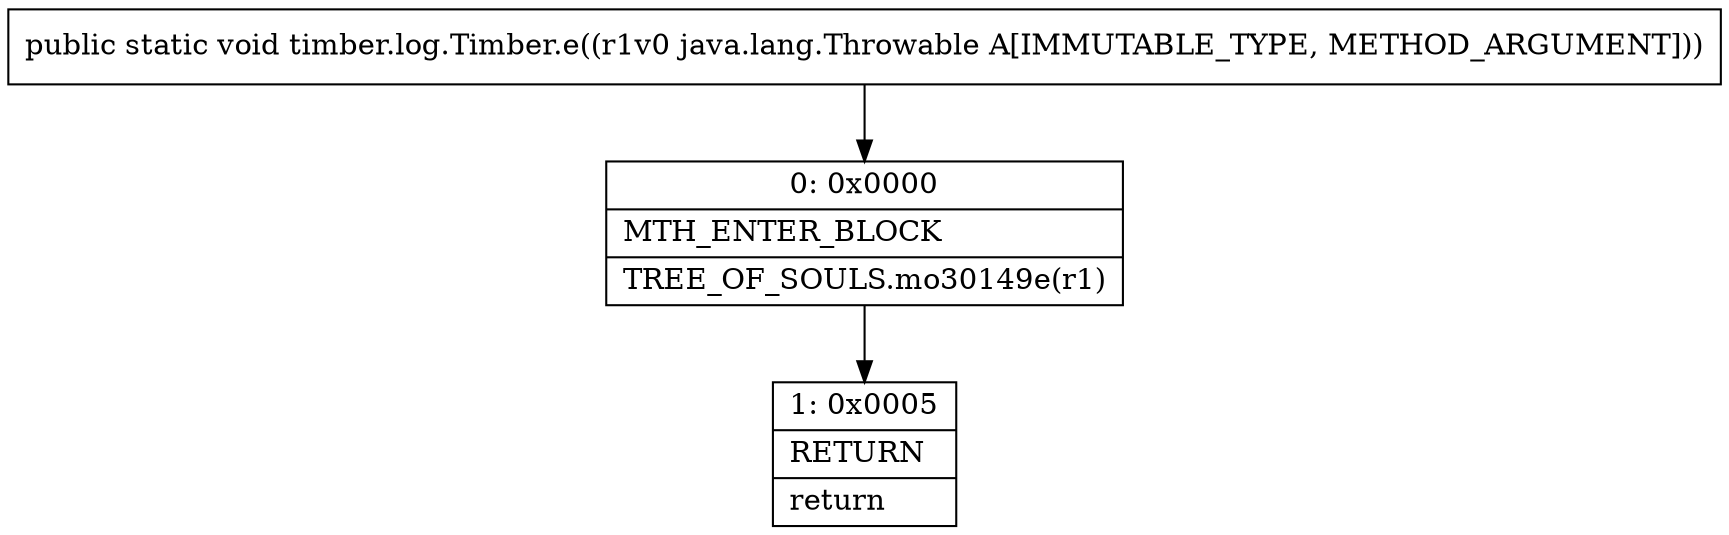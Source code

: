 digraph "CFG fortimber.log.Timber.e(Ljava\/lang\/Throwable;)V" {
Node_0 [shape=record,label="{0\:\ 0x0000|MTH_ENTER_BLOCK\l|TREE_OF_SOULS.mo30149e(r1)\l}"];
Node_1 [shape=record,label="{1\:\ 0x0005|RETURN\l|return\l}"];
MethodNode[shape=record,label="{public static void timber.log.Timber.e((r1v0 java.lang.Throwable A[IMMUTABLE_TYPE, METHOD_ARGUMENT])) }"];
MethodNode -> Node_0;
Node_0 -> Node_1;
}

